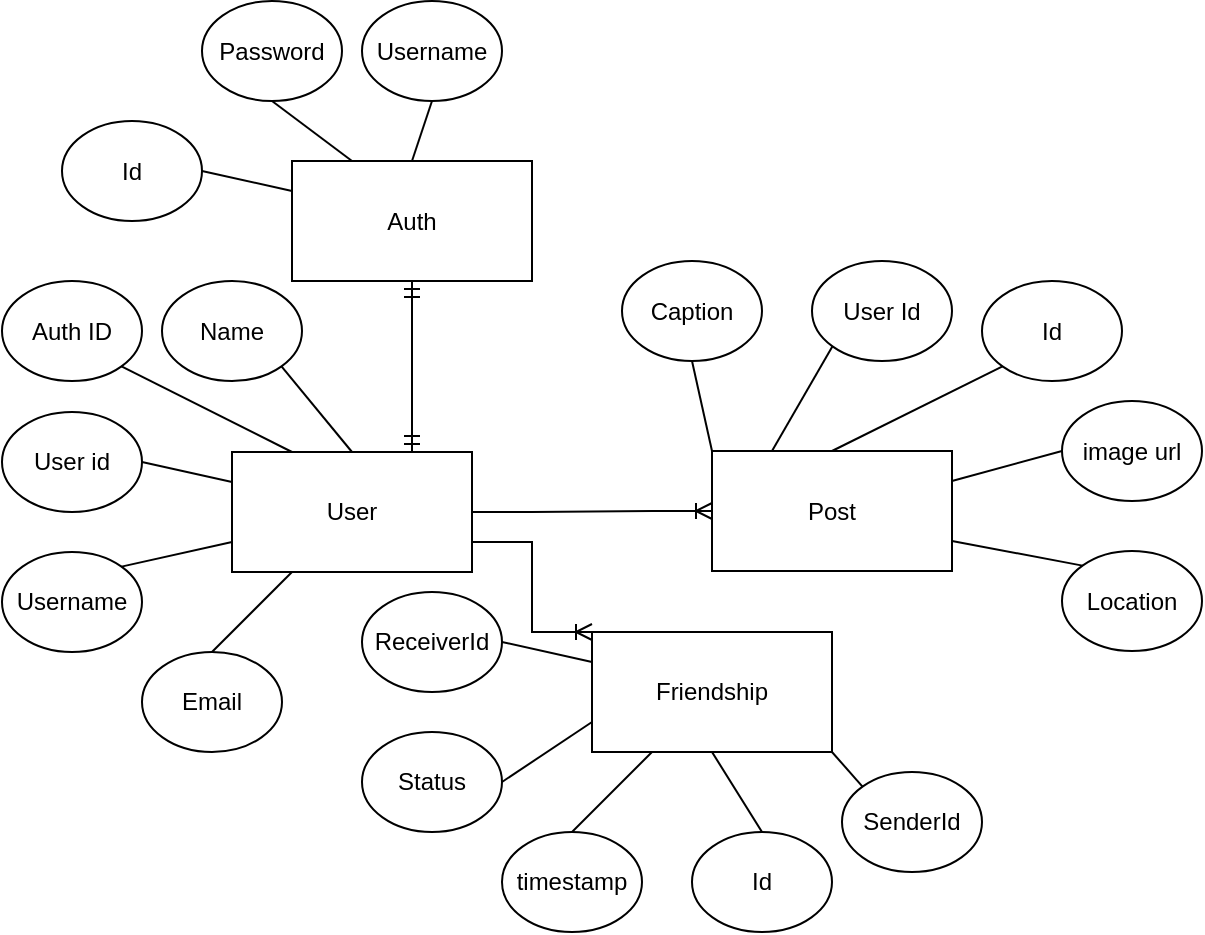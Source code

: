 <mxfile version="26.1.0">
  <diagram id="eoWRdUcyCv5kpP34zjwt" name="Socio">
    <mxGraphModel dx="875" dy="1535" grid="1" gridSize="10" guides="1" tooltips="1" connect="1" arrows="1" fold="1" page="1" pageScale="1" pageWidth="850" pageHeight="1100" math="0" shadow="0">
      <root>
        <mxCell id="0" />
        <mxCell id="1" parent="0" />
        <mxCell id="1Ljjv2LiJs6uiaU3sj18-1" value="User" style="rounded=0;whiteSpace=wrap;html=1;" parent="1" vertex="1">
          <mxGeometry x="155" y="120" width="120" height="60" as="geometry" />
        </mxCell>
        <mxCell id="1Ljjv2LiJs6uiaU3sj18-3" value="User id" style="ellipse;whiteSpace=wrap;html=1;" parent="1" vertex="1">
          <mxGeometry x="40" y="100" width="70" height="50" as="geometry" />
        </mxCell>
        <mxCell id="1Ljjv2LiJs6uiaU3sj18-4" value="Username" style="ellipse;whiteSpace=wrap;html=1;" parent="1" vertex="1">
          <mxGeometry x="40" y="170" width="70" height="50" as="geometry" />
        </mxCell>
        <mxCell id="1Ljjv2LiJs6uiaU3sj18-5" value="Email" style="ellipse;whiteSpace=wrap;html=1;" parent="1" vertex="1">
          <mxGeometry x="110" y="220" width="70" height="50" as="geometry" />
        </mxCell>
        <mxCell id="1Ljjv2LiJs6uiaU3sj18-6" value="Auth ID" style="ellipse;whiteSpace=wrap;html=1;" parent="1" vertex="1">
          <mxGeometry x="40" y="34.5" width="70" height="50" as="geometry" />
        </mxCell>
        <mxCell id="1Ljjv2LiJs6uiaU3sj18-7" value="Name" style="ellipse;whiteSpace=wrap;html=1;" parent="1" vertex="1">
          <mxGeometry x="120" y="34.5" width="70" height="50" as="geometry" />
        </mxCell>
        <mxCell id="1Ljjv2LiJs6uiaU3sj18-9" value="" style="endArrow=none;html=1;rounded=0;entryX=1;entryY=1;entryDx=0;entryDy=0;exitX=0.25;exitY=0;exitDx=0;exitDy=0;" parent="1" source="1Ljjv2LiJs6uiaU3sj18-1" target="1Ljjv2LiJs6uiaU3sj18-6" edge="1">
          <mxGeometry width="50" height="50" relative="1" as="geometry">
            <mxPoint x="140" y="160" as="sourcePoint" />
            <mxPoint x="190" y="110" as="targetPoint" />
          </mxGeometry>
        </mxCell>
        <mxCell id="1Ljjv2LiJs6uiaU3sj18-10" value="" style="endArrow=none;html=1;rounded=0;entryX=1;entryY=1;entryDx=0;entryDy=0;exitX=0.5;exitY=0;exitDx=0;exitDy=0;" parent="1" source="1Ljjv2LiJs6uiaU3sj18-1" target="1Ljjv2LiJs6uiaU3sj18-7" edge="1">
          <mxGeometry width="50" height="50" relative="1" as="geometry">
            <mxPoint x="195" y="130" as="sourcePoint" />
            <mxPoint x="155" y="100" as="targetPoint" />
          </mxGeometry>
        </mxCell>
        <mxCell id="1Ljjv2LiJs6uiaU3sj18-11" value="" style="endArrow=none;html=1;rounded=0;entryX=1;entryY=0.5;entryDx=0;entryDy=0;exitX=0;exitY=0.25;exitDx=0;exitDy=0;" parent="1" source="1Ljjv2LiJs6uiaU3sj18-1" target="1Ljjv2LiJs6uiaU3sj18-3" edge="1">
          <mxGeometry width="50" height="50" relative="1" as="geometry">
            <mxPoint x="225" y="130" as="sourcePoint" />
            <mxPoint x="235" y="100" as="targetPoint" />
          </mxGeometry>
        </mxCell>
        <mxCell id="1Ljjv2LiJs6uiaU3sj18-12" value="" style="endArrow=none;html=1;rounded=0;entryX=1;entryY=0;entryDx=0;entryDy=0;exitX=0;exitY=0.75;exitDx=0;exitDy=0;" parent="1" source="1Ljjv2LiJs6uiaU3sj18-1" target="1Ljjv2LiJs6uiaU3sj18-4" edge="1">
          <mxGeometry width="50" height="50" relative="1" as="geometry">
            <mxPoint x="165" y="145" as="sourcePoint" />
            <mxPoint x="120" y="135" as="targetPoint" />
          </mxGeometry>
        </mxCell>
        <mxCell id="1Ljjv2LiJs6uiaU3sj18-13" value="" style="endArrow=none;html=1;rounded=0;entryX=0.5;entryY=0;entryDx=0;entryDy=0;exitX=0.25;exitY=1;exitDx=0;exitDy=0;" parent="1" source="1Ljjv2LiJs6uiaU3sj18-1" target="1Ljjv2LiJs6uiaU3sj18-5" edge="1">
          <mxGeometry width="50" height="50" relative="1" as="geometry">
            <mxPoint x="165" y="175" as="sourcePoint" />
            <mxPoint x="120" y="205" as="targetPoint" />
          </mxGeometry>
        </mxCell>
        <mxCell id="Wl9BeldI0FbzbpQcbplW-1" value="Post" style="rounded=0;whiteSpace=wrap;html=1;" parent="1" vertex="1">
          <mxGeometry x="395" y="119.5" width="120" height="60" as="geometry" />
        </mxCell>
        <mxCell id="Wl9BeldI0FbzbpQcbplW-2" value="Caption" style="ellipse;whiteSpace=wrap;html=1;" parent="1" vertex="1">
          <mxGeometry x="350" y="24.5" width="70" height="50" as="geometry" />
        </mxCell>
        <mxCell id="Wl9BeldI0FbzbpQcbplW-3" value="Location" style="ellipse;whiteSpace=wrap;html=1;" parent="1" vertex="1">
          <mxGeometry x="570" y="169.5" width="70" height="50" as="geometry" />
        </mxCell>
        <mxCell id="Wl9BeldI0FbzbpQcbplW-4" value="image url" style="ellipse;whiteSpace=wrap;html=1;" parent="1" vertex="1">
          <mxGeometry x="570" y="94.5" width="70" height="50" as="geometry" />
        </mxCell>
        <mxCell id="Wl9BeldI0FbzbpQcbplW-5" value="User Id" style="ellipse;whiteSpace=wrap;html=1;" parent="1" vertex="1">
          <mxGeometry x="445" y="24.5" width="70" height="50" as="geometry" />
        </mxCell>
        <mxCell id="Wl9BeldI0FbzbpQcbplW-6" value="Id" style="ellipse;whiteSpace=wrap;html=1;" parent="1" vertex="1">
          <mxGeometry x="530" y="34.5" width="70" height="50" as="geometry" />
        </mxCell>
        <mxCell id="Wl9BeldI0FbzbpQcbplW-7" value="" style="endArrow=none;html=1;rounded=0;entryX=0;entryY=1;entryDx=0;entryDy=0;exitX=0.25;exitY=0;exitDx=0;exitDy=0;" parent="1" source="Wl9BeldI0FbzbpQcbplW-1" target="Wl9BeldI0FbzbpQcbplW-5" edge="1">
          <mxGeometry width="50" height="50" relative="1" as="geometry">
            <mxPoint x="380" y="159.5" as="sourcePoint" />
            <mxPoint x="430" y="109.5" as="targetPoint" />
          </mxGeometry>
        </mxCell>
        <mxCell id="Wl9BeldI0FbzbpQcbplW-8" value="" style="endArrow=none;html=1;rounded=0;entryX=0;entryY=1;entryDx=0;entryDy=0;exitX=0.5;exitY=0;exitDx=0;exitDy=0;" parent="1" source="Wl9BeldI0FbzbpQcbplW-1" target="Wl9BeldI0FbzbpQcbplW-6" edge="1">
          <mxGeometry width="50" height="50" relative="1" as="geometry">
            <mxPoint x="435" y="129.5" as="sourcePoint" />
            <mxPoint x="395" y="99.5" as="targetPoint" />
          </mxGeometry>
        </mxCell>
        <mxCell id="Wl9BeldI0FbzbpQcbplW-9" value="" style="endArrow=none;html=1;rounded=0;entryX=0.5;entryY=1;entryDx=0;entryDy=0;exitX=0;exitY=0;exitDx=0;exitDy=0;" parent="1" source="Wl9BeldI0FbzbpQcbplW-1" target="Wl9BeldI0FbzbpQcbplW-2" edge="1">
          <mxGeometry width="50" height="50" relative="1" as="geometry">
            <mxPoint x="465" y="129.5" as="sourcePoint" />
            <mxPoint x="475" y="99.5" as="targetPoint" />
          </mxGeometry>
        </mxCell>
        <mxCell id="Wl9BeldI0FbzbpQcbplW-10" value="" style="endArrow=none;html=1;rounded=0;entryX=0;entryY=0;entryDx=0;entryDy=0;exitX=1;exitY=0.75;exitDx=0;exitDy=0;" parent="1" source="Wl9BeldI0FbzbpQcbplW-1" target="Wl9BeldI0FbzbpQcbplW-3" edge="1">
          <mxGeometry width="50" height="50" relative="1" as="geometry">
            <mxPoint x="405" y="144.5" as="sourcePoint" />
            <mxPoint x="360" y="134.5" as="targetPoint" />
          </mxGeometry>
        </mxCell>
        <mxCell id="Wl9BeldI0FbzbpQcbplW-11" value="" style="endArrow=none;html=1;rounded=0;entryX=0;entryY=0.5;entryDx=0;entryDy=0;exitX=1;exitY=0.25;exitDx=0;exitDy=0;" parent="1" source="Wl9BeldI0FbzbpQcbplW-1" target="Wl9BeldI0FbzbpQcbplW-4" edge="1">
          <mxGeometry width="50" height="50" relative="1" as="geometry">
            <mxPoint x="405" y="174.5" as="sourcePoint" />
            <mxPoint x="360" y="204.5" as="targetPoint" />
          </mxGeometry>
        </mxCell>
        <mxCell id="Wl9BeldI0FbzbpQcbplW-12" value="" style="edgeStyle=entityRelationEdgeStyle;fontSize=12;html=1;endArrow=ERoneToMany;rounded=0;exitX=1;exitY=0.5;exitDx=0;exitDy=0;entryX=0;entryY=0.5;entryDx=0;entryDy=0;" parent="1" source="1Ljjv2LiJs6uiaU3sj18-1" target="Wl9BeldI0FbzbpQcbplW-1" edge="1">
          <mxGeometry width="100" height="100" relative="1" as="geometry">
            <mxPoint x="360" y="190" as="sourcePoint" />
            <mxPoint x="460" y="90" as="targetPoint" />
          </mxGeometry>
        </mxCell>
        <mxCell id="4no0yn3BqF-5TfTjzVqB-2" value="Friendship" style="rounded=0;whiteSpace=wrap;html=1;" parent="1" vertex="1">
          <mxGeometry x="335" y="210" width="120" height="60" as="geometry" />
        </mxCell>
        <mxCell id="4no0yn3BqF-5TfTjzVqB-3" value="ReceiverId" style="ellipse;whiteSpace=wrap;html=1;" parent="1" vertex="1">
          <mxGeometry x="220" y="190" width="70" height="50" as="geometry" />
        </mxCell>
        <mxCell id="4no0yn3BqF-5TfTjzVqB-4" value="Status" style="ellipse;whiteSpace=wrap;html=1;" parent="1" vertex="1">
          <mxGeometry x="220" y="260" width="70" height="50" as="geometry" />
        </mxCell>
        <mxCell id="4no0yn3BqF-5TfTjzVqB-5" value="timestamp" style="ellipse;whiteSpace=wrap;html=1;" parent="1" vertex="1">
          <mxGeometry x="290" y="310" width="70" height="50" as="geometry" />
        </mxCell>
        <mxCell id="4no0yn3BqF-5TfTjzVqB-6" value="SenderId" style="ellipse;whiteSpace=wrap;html=1;" parent="1" vertex="1">
          <mxGeometry x="460" y="280" width="70" height="50" as="geometry" />
        </mxCell>
        <mxCell id="4no0yn3BqF-5TfTjzVqB-7" value="Id" style="ellipse;whiteSpace=wrap;html=1;" parent="1" vertex="1">
          <mxGeometry x="385" y="310" width="70" height="50" as="geometry" />
        </mxCell>
        <mxCell id="4no0yn3BqF-5TfTjzVqB-8" value="" style="endArrow=none;html=1;rounded=0;entryX=0;entryY=0;entryDx=0;entryDy=0;exitX=1;exitY=1;exitDx=0;exitDy=0;" parent="1" source="4no0yn3BqF-5TfTjzVqB-2" target="4no0yn3BqF-5TfTjzVqB-6" edge="1">
          <mxGeometry width="50" height="50" relative="1" as="geometry">
            <mxPoint x="320" y="250" as="sourcePoint" />
            <mxPoint x="370" y="200" as="targetPoint" />
          </mxGeometry>
        </mxCell>
        <mxCell id="4no0yn3BqF-5TfTjzVqB-9" value="" style="endArrow=none;html=1;rounded=0;entryX=0.5;entryY=0;entryDx=0;entryDy=0;exitX=0.5;exitY=1;exitDx=0;exitDy=0;" parent="1" source="4no0yn3BqF-5TfTjzVqB-2" target="4no0yn3BqF-5TfTjzVqB-7" edge="1">
          <mxGeometry width="50" height="50" relative="1" as="geometry">
            <mxPoint x="375" y="220" as="sourcePoint" />
            <mxPoint x="335" y="190" as="targetPoint" />
          </mxGeometry>
        </mxCell>
        <mxCell id="4no0yn3BqF-5TfTjzVqB-10" value="" style="endArrow=none;html=1;rounded=0;entryX=1;entryY=0.5;entryDx=0;entryDy=0;exitX=0;exitY=0.25;exitDx=0;exitDy=0;" parent="1" source="4no0yn3BqF-5TfTjzVqB-2" target="4no0yn3BqF-5TfTjzVqB-3" edge="1">
          <mxGeometry width="50" height="50" relative="1" as="geometry">
            <mxPoint x="405" y="220" as="sourcePoint" />
            <mxPoint x="415" y="190" as="targetPoint" />
          </mxGeometry>
        </mxCell>
        <mxCell id="4no0yn3BqF-5TfTjzVqB-11" value="" style="endArrow=none;html=1;rounded=0;entryX=1;entryY=0.5;entryDx=0;entryDy=0;exitX=0;exitY=0.75;exitDx=0;exitDy=0;" parent="1" source="4no0yn3BqF-5TfTjzVqB-2" target="4no0yn3BqF-5TfTjzVqB-4" edge="1">
          <mxGeometry width="50" height="50" relative="1" as="geometry">
            <mxPoint x="345" y="235" as="sourcePoint" />
            <mxPoint x="300" y="225" as="targetPoint" />
          </mxGeometry>
        </mxCell>
        <mxCell id="4no0yn3BqF-5TfTjzVqB-12" value="" style="endArrow=none;html=1;rounded=0;entryX=0.5;entryY=0;entryDx=0;entryDy=0;exitX=0.25;exitY=1;exitDx=0;exitDy=0;" parent="1" source="4no0yn3BqF-5TfTjzVqB-2" target="4no0yn3BqF-5TfTjzVqB-5" edge="1">
          <mxGeometry width="50" height="50" relative="1" as="geometry">
            <mxPoint x="345" y="265" as="sourcePoint" />
            <mxPoint x="300" y="295" as="targetPoint" />
          </mxGeometry>
        </mxCell>
        <mxCell id="4no0yn3BqF-5TfTjzVqB-16" value="" style="edgeStyle=entityRelationEdgeStyle;fontSize=12;html=1;endArrow=ERoneToMany;rounded=0;exitX=1;exitY=0.75;exitDx=0;exitDy=0;entryX=0;entryY=0;entryDx=0;entryDy=0;" parent="1" source="1Ljjv2LiJs6uiaU3sj18-1" target="4no0yn3BqF-5TfTjzVqB-2" edge="1">
          <mxGeometry width="100" height="100" relative="1" as="geometry">
            <mxPoint x="220" y="290" as="sourcePoint" />
            <mxPoint x="320" y="190" as="targetPoint" />
          </mxGeometry>
        </mxCell>
        <mxCell id="bMkOzWj03NQQxxI9vQ9o-1" value="Auth" style="rounded=0;whiteSpace=wrap;html=1;" vertex="1" parent="1">
          <mxGeometry x="185" y="-25.5" width="120" height="60" as="geometry" />
        </mxCell>
        <mxCell id="bMkOzWj03NQQxxI9vQ9o-2" value="Id" style="ellipse;whiteSpace=wrap;html=1;" vertex="1" parent="1">
          <mxGeometry x="70" y="-45.5" width="70" height="50" as="geometry" />
        </mxCell>
        <mxCell id="bMkOzWj03NQQxxI9vQ9o-3" value="Password" style="ellipse;whiteSpace=wrap;html=1;" vertex="1" parent="1">
          <mxGeometry x="140" y="-105.5" width="70" height="50" as="geometry" />
        </mxCell>
        <mxCell id="bMkOzWj03NQQxxI9vQ9o-4" value="Username" style="ellipse;whiteSpace=wrap;html=1;" vertex="1" parent="1">
          <mxGeometry x="220" y="-105.5" width="70" height="50" as="geometry" />
        </mxCell>
        <mxCell id="bMkOzWj03NQQxxI9vQ9o-5" value="" style="endArrow=none;html=1;rounded=0;entryX=0.5;entryY=1;entryDx=0;entryDy=0;exitX=0.25;exitY=0;exitDx=0;exitDy=0;" edge="1" parent="1" source="bMkOzWj03NQQxxI9vQ9o-1" target="bMkOzWj03NQQxxI9vQ9o-3">
          <mxGeometry width="50" height="50" relative="1" as="geometry">
            <mxPoint x="170" y="14.5" as="sourcePoint" />
            <mxPoint x="220" y="-35.5" as="targetPoint" />
          </mxGeometry>
        </mxCell>
        <mxCell id="bMkOzWj03NQQxxI9vQ9o-6" value="" style="endArrow=none;html=1;rounded=0;entryX=0.5;entryY=1;entryDx=0;entryDy=0;exitX=0.5;exitY=0;exitDx=0;exitDy=0;" edge="1" parent="1" source="bMkOzWj03NQQxxI9vQ9o-1" target="bMkOzWj03NQQxxI9vQ9o-4">
          <mxGeometry width="50" height="50" relative="1" as="geometry">
            <mxPoint x="225" y="-15.5" as="sourcePoint" />
            <mxPoint x="185" y="-45.5" as="targetPoint" />
          </mxGeometry>
        </mxCell>
        <mxCell id="bMkOzWj03NQQxxI9vQ9o-7" value="" style="endArrow=none;html=1;rounded=0;entryX=1;entryY=0.5;entryDx=0;entryDy=0;exitX=0;exitY=0.25;exitDx=0;exitDy=0;" edge="1" parent="1" source="bMkOzWj03NQQxxI9vQ9o-1" target="bMkOzWj03NQQxxI9vQ9o-2">
          <mxGeometry width="50" height="50" relative="1" as="geometry">
            <mxPoint x="255" y="-15.5" as="sourcePoint" />
            <mxPoint x="265" y="-45.5" as="targetPoint" />
          </mxGeometry>
        </mxCell>
        <mxCell id="bMkOzWj03NQQxxI9vQ9o-12" value="" style="fontSize=12;html=1;endArrow=ERmandOne;startArrow=ERmandOne;rounded=0;exitX=0.75;exitY=0;exitDx=0;exitDy=0;entryX=0.5;entryY=1;entryDx=0;entryDy=0;" edge="1" parent="1" source="1Ljjv2LiJs6uiaU3sj18-1" target="bMkOzWj03NQQxxI9vQ9o-1">
          <mxGeometry width="100" height="100" relative="1" as="geometry">
            <mxPoint x="290" y="110" as="sourcePoint" />
            <mxPoint x="210" y="10" as="targetPoint" />
          </mxGeometry>
        </mxCell>
      </root>
    </mxGraphModel>
  </diagram>
</mxfile>
